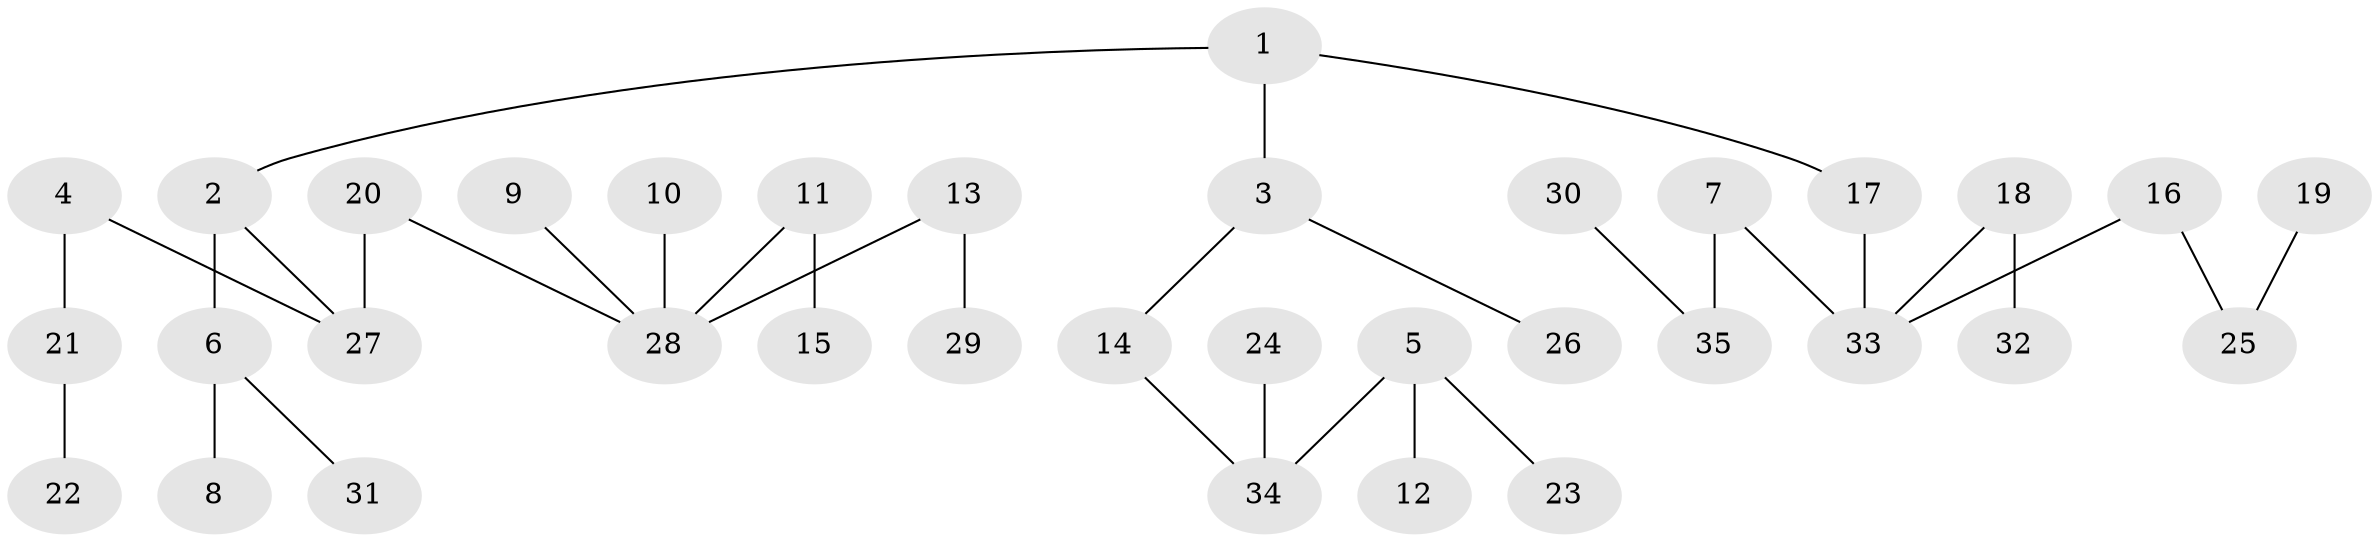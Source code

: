 // original degree distribution, {2: 0.2028985507246377, 3: 0.2028985507246377, 4: 0.057971014492753624, 5: 0.028985507246376812, 1: 0.4927536231884058, 6: 0.014492753623188406}
// Generated by graph-tools (version 1.1) at 2025/37/03/04/25 23:37:26]
// undirected, 35 vertices, 34 edges
graph export_dot {
  node [color=gray90,style=filled];
  1;
  2;
  3;
  4;
  5;
  6;
  7;
  8;
  9;
  10;
  11;
  12;
  13;
  14;
  15;
  16;
  17;
  18;
  19;
  20;
  21;
  22;
  23;
  24;
  25;
  26;
  27;
  28;
  29;
  30;
  31;
  32;
  33;
  34;
  35;
  1 -- 2 [weight=1.0];
  1 -- 3 [weight=1.0];
  1 -- 17 [weight=1.0];
  2 -- 6 [weight=1.0];
  2 -- 27 [weight=1.0];
  3 -- 14 [weight=1.0];
  3 -- 26 [weight=1.0];
  4 -- 21 [weight=1.0];
  4 -- 27 [weight=1.0];
  5 -- 12 [weight=1.0];
  5 -- 23 [weight=1.0];
  5 -- 34 [weight=1.0];
  6 -- 8 [weight=1.0];
  6 -- 31 [weight=1.0];
  7 -- 33 [weight=1.0];
  7 -- 35 [weight=1.0];
  9 -- 28 [weight=1.0];
  10 -- 28 [weight=1.0];
  11 -- 15 [weight=1.0];
  11 -- 28 [weight=1.0];
  13 -- 28 [weight=1.0];
  13 -- 29 [weight=1.0];
  14 -- 34 [weight=1.0];
  16 -- 25 [weight=1.0];
  16 -- 33 [weight=1.0];
  17 -- 33 [weight=1.0];
  18 -- 32 [weight=1.0];
  18 -- 33 [weight=1.0];
  19 -- 25 [weight=1.0];
  20 -- 27 [weight=1.0];
  20 -- 28 [weight=1.0];
  21 -- 22 [weight=1.0];
  24 -- 34 [weight=1.0];
  30 -- 35 [weight=1.0];
}
